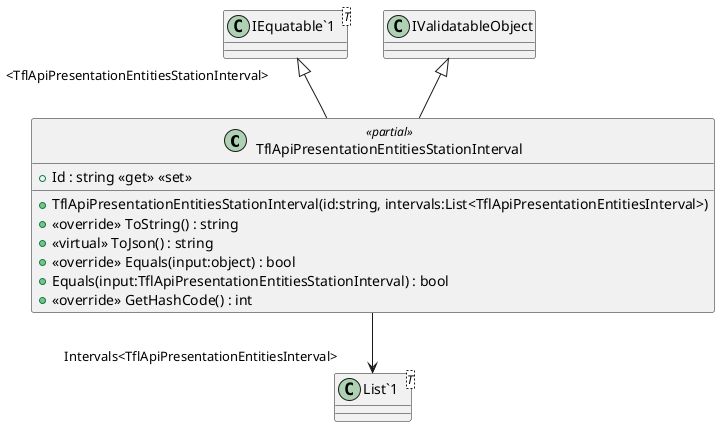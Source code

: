 @startuml
class TflApiPresentationEntitiesStationInterval <<partial>> {
    + TflApiPresentationEntitiesStationInterval(id:string, intervals:List<TflApiPresentationEntitiesInterval>)
    + Id : string <<get>> <<set>>
    + <<override>> ToString() : string
    + <<virtual>> ToJson() : string
    + <<override>> Equals(input:object) : bool
    + Equals(input:TflApiPresentationEntitiesStationInterval) : bool
    + <<override>> GetHashCode() : int
}
class "IEquatable`1"<T> {
}
class "List`1"<T> {
}
"IEquatable`1" "<TflApiPresentationEntitiesStationInterval>" <|-- TflApiPresentationEntitiesStationInterval
IValidatableObject <|-- TflApiPresentationEntitiesStationInterval
TflApiPresentationEntitiesStationInterval --> "Intervals<TflApiPresentationEntitiesInterval>" "List`1"
@enduml
